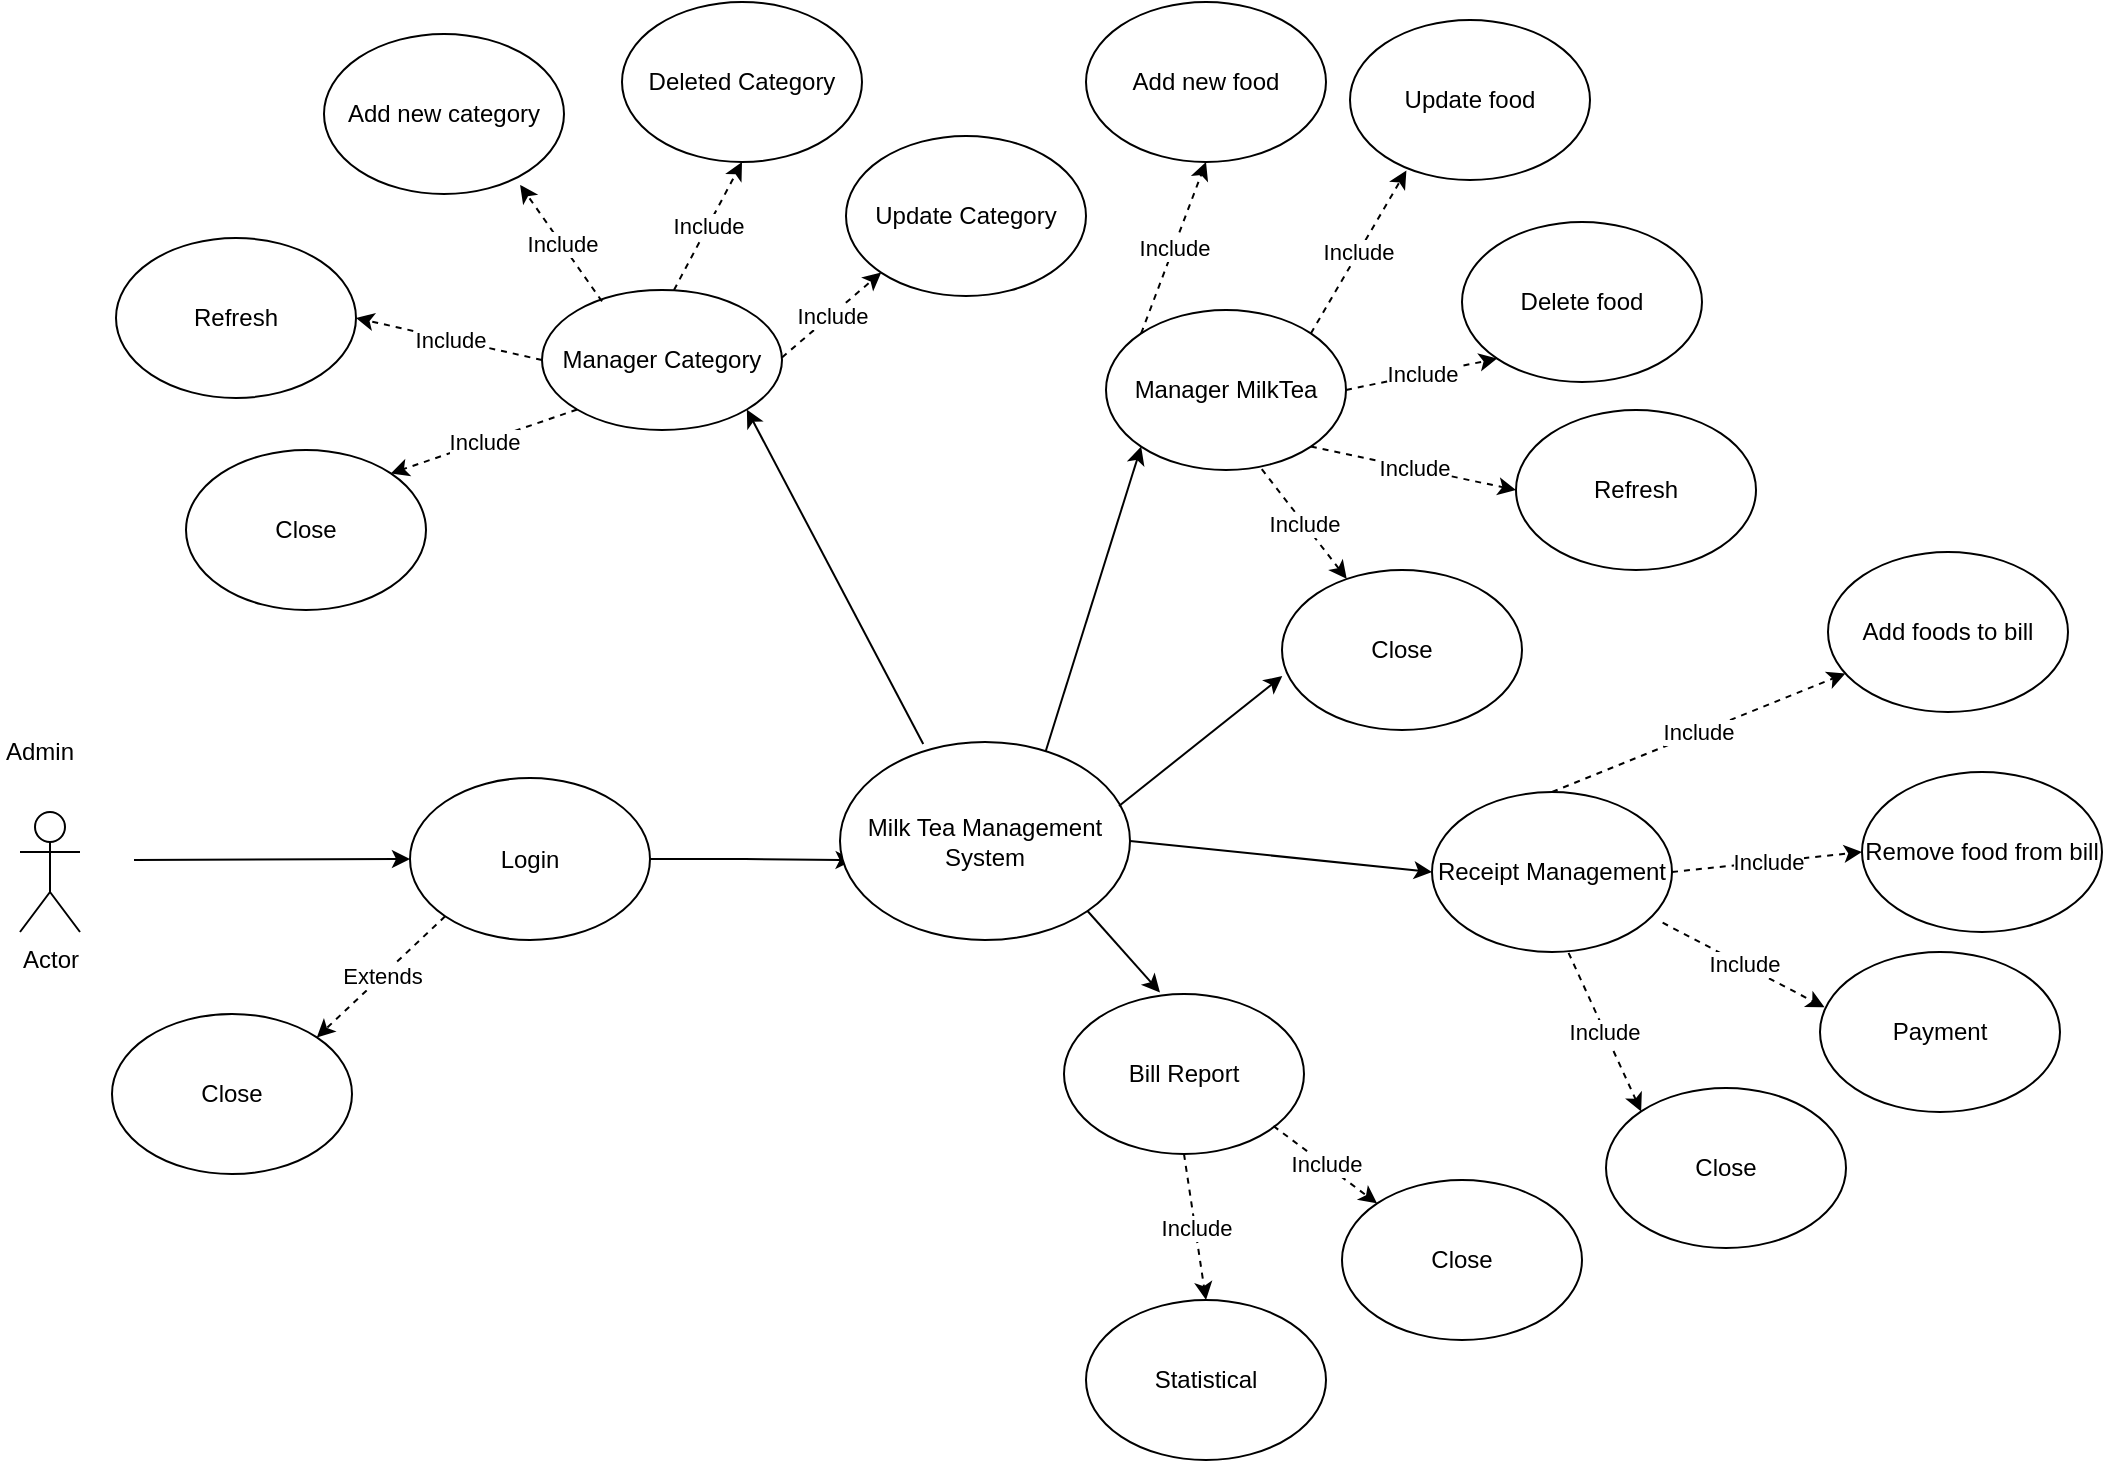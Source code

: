 <mxfile version="14.5.1" type="github">
  <diagram id="WR0fnqzpUvogeY7HLXCb" name="Page-1">
    <mxGraphModel dx="1424" dy="841" grid="0" gridSize="10" guides="1" tooltips="1" connect="1" arrows="1" fold="1" page="1" pageScale="1" pageWidth="1169" pageHeight="1654" math="0" shadow="0">
      <root>
        <mxCell id="0" />
        <mxCell id="1" parent="0" />
        <mxCell id="ZEzgqD3dTgIoIWU3gzUH-41" value="Actor" style="shape=umlActor;verticalLabelPosition=bottom;verticalAlign=top;html=1;outlineConnect=0;" parent="1" vertex="1">
          <mxGeometry x="51" y="1224" width="30" height="60" as="geometry" />
        </mxCell>
        <mxCell id="jiIVkECfn5aKBiefjf44-35" style="edgeStyle=orthogonalEdgeStyle;rounded=0;orthogonalLoop=1;jettySize=auto;html=1;exitX=1;exitY=0.5;exitDx=0;exitDy=0;entryX=0.047;entryY=0.597;entryDx=0;entryDy=0;entryPerimeter=0;" edge="1" parent="1" source="ZEzgqD3dTgIoIWU3gzUH-43" target="jiIVkECfn5aKBiefjf44-34">
          <mxGeometry relative="1" as="geometry" />
        </mxCell>
        <mxCell id="ZEzgqD3dTgIoIWU3gzUH-43" value="Login" style="ellipse;whiteSpace=wrap;html=1;" parent="1" vertex="1">
          <mxGeometry x="246" y="1207" width="120" height="81" as="geometry" />
        </mxCell>
        <mxCell id="ZEzgqD3dTgIoIWU3gzUH-44" value="Manager MilkTea" style="ellipse;whiteSpace=wrap;html=1;" parent="1" vertex="1">
          <mxGeometry x="594" y="973" width="120" height="80" as="geometry" />
        </mxCell>
        <mxCell id="ZEzgqD3dTgIoIWU3gzUH-49" value="" style="endArrow=classic;html=1;entryX=0;entryY=1;entryDx=0;entryDy=0;exitX=0.709;exitY=0.048;exitDx=0;exitDy=0;exitPerimeter=0;" parent="1" target="ZEzgqD3dTgIoIWU3gzUH-44" edge="1" source="jiIVkECfn5aKBiefjf44-34">
          <mxGeometry width="50" height="50" relative="1" as="geometry">
            <mxPoint x="564" y="1155" as="sourcePoint" />
            <mxPoint x="437" y="1184" as="targetPoint" />
          </mxGeometry>
        </mxCell>
        <mxCell id="ZEzgqD3dTgIoIWU3gzUH-56" value="Update food" style="ellipse;whiteSpace=wrap;html=1;" parent="1" vertex="1">
          <mxGeometry x="716" y="828" width="120" height="80" as="geometry" />
        </mxCell>
        <mxCell id="ZEzgqD3dTgIoIWU3gzUH-57" value="Delete food" style="ellipse;whiteSpace=wrap;html=1;" parent="1" vertex="1">
          <mxGeometry x="772" y="929" width="120" height="80" as="geometry" />
        </mxCell>
        <mxCell id="ZEzgqD3dTgIoIWU3gzUH-58" value="Add new food" style="ellipse;whiteSpace=wrap;html=1;" parent="1" vertex="1">
          <mxGeometry x="584" y="819" width="120" height="80" as="geometry" />
        </mxCell>
        <mxCell id="_EkDEBfy_FiJQWjqEdkb-1" value="Include" style="endArrow=classic;html=1;entryX=0.5;entryY=1;entryDx=0;entryDy=0;exitX=0;exitY=0;exitDx=0;exitDy=0;dashed=1;" parent="1" source="ZEzgqD3dTgIoIWU3gzUH-44" target="ZEzgqD3dTgIoIWU3gzUH-58" edge="1">
          <mxGeometry width="50" height="50" relative="1" as="geometry">
            <mxPoint x="387" y="914" as="sourcePoint" />
            <mxPoint x="537" y="914" as="targetPoint" />
          </mxGeometry>
        </mxCell>
        <mxCell id="_EkDEBfy_FiJQWjqEdkb-2" value="Include" style="endArrow=classic;html=1;entryX=0.235;entryY=0.94;entryDx=0;entryDy=0;exitX=1;exitY=0;exitDx=0;exitDy=0;dashed=1;entryPerimeter=0;" parent="1" source="ZEzgqD3dTgIoIWU3gzUH-44" target="ZEzgqD3dTgIoIWU3gzUH-56" edge="1">
          <mxGeometry width="50" height="50" relative="1" as="geometry">
            <mxPoint x="577" y="914" as="sourcePoint" />
            <mxPoint x="727" y="914" as="targetPoint" />
          </mxGeometry>
        </mxCell>
        <mxCell id="_EkDEBfy_FiJQWjqEdkb-3" value="Include" style="endArrow=classic;html=1;entryX=0;entryY=1;entryDx=0;entryDy=0;exitX=1;exitY=0.5;exitDx=0;exitDy=0;dashed=1;" parent="1" source="ZEzgqD3dTgIoIWU3gzUH-44" target="ZEzgqD3dTgIoIWU3gzUH-57" edge="1">
          <mxGeometry width="50" height="50" relative="1" as="geometry">
            <mxPoint x="757" y="1003.5" as="sourcePoint" />
            <mxPoint x="907" y="1003.5" as="targetPoint" />
          </mxGeometry>
        </mxCell>
        <mxCell id="K3Wm1dJaWriowburXV3m-1" value="Admin" style="text;html=1;strokeColor=none;fillColor=none;align=center;verticalAlign=middle;whiteSpace=wrap;rounded=0;" parent="1" vertex="1">
          <mxGeometry x="41" y="1184" width="40" height="20" as="geometry" />
        </mxCell>
        <mxCell id="Fly2N4VJo_kIdEsInrdJ-1" value="Receipt Management" style="ellipse;whiteSpace=wrap;html=1;" parent="1" vertex="1">
          <mxGeometry x="757" y="1214" width="120" height="80" as="geometry" />
        </mxCell>
        <mxCell id="Fly2N4VJo_kIdEsInrdJ-2" value="Remove food from bill" style="ellipse;whiteSpace=wrap;html=1;" parent="1" vertex="1">
          <mxGeometry x="972" y="1204" width="120" height="80" as="geometry" />
        </mxCell>
        <mxCell id="Fly2N4VJo_kIdEsInrdJ-4" value="Add foods to bill" style="ellipse;whiteSpace=wrap;html=1;" parent="1" vertex="1">
          <mxGeometry x="955" y="1094" width="120" height="80" as="geometry" />
        </mxCell>
        <mxCell id="Fly2N4VJo_kIdEsInrdJ-5" value="Include" style="endArrow=classic;html=1;exitX=0.5;exitY=0;exitDx=0;exitDy=0;dashed=1;" parent="1" source="Fly2N4VJo_kIdEsInrdJ-1" target="Fly2N4VJo_kIdEsInrdJ-4" edge="1">
          <mxGeometry width="50" height="50" relative="1" as="geometry">
            <mxPoint x="666" y="1089" as="sourcePoint" />
            <mxPoint x="816" y="1089" as="targetPoint" />
          </mxGeometry>
        </mxCell>
        <mxCell id="Fly2N4VJo_kIdEsInrdJ-6" value="Include" style="endArrow=classic;html=1;entryX=0;entryY=0.5;entryDx=0;entryDy=0;exitX=1;exitY=0.5;exitDx=0;exitDy=0;dashed=1;" parent="1" source="Fly2N4VJo_kIdEsInrdJ-1" target="Fly2N4VJo_kIdEsInrdJ-2" edge="1">
          <mxGeometry width="50" height="50" relative="1" as="geometry">
            <mxPoint x="856" y="1089" as="sourcePoint" />
            <mxPoint x="1006" y="1089" as="targetPoint" />
          </mxGeometry>
        </mxCell>
        <mxCell id="Fly2N4VJo_kIdEsInrdJ-11" value="Bill Report" style="ellipse;whiteSpace=wrap;html=1;" parent="1" vertex="1">
          <mxGeometry x="573" y="1315" width="120" height="80" as="geometry" />
        </mxCell>
        <mxCell id="jiIVkECfn5aKBiefjf44-1" value="Manager Category" style="ellipse;whiteSpace=wrap;html=1;" vertex="1" parent="1">
          <mxGeometry x="312" y="963" width="120" height="70" as="geometry" />
        </mxCell>
        <mxCell id="jiIVkECfn5aKBiefjf44-3" value="Add new category" style="ellipse;whiteSpace=wrap;html=1;" vertex="1" parent="1">
          <mxGeometry x="203" y="835" width="120" height="80" as="geometry" />
        </mxCell>
        <mxCell id="jiIVkECfn5aKBiefjf44-4" value="Deleted Category" style="ellipse;whiteSpace=wrap;html=1;" vertex="1" parent="1">
          <mxGeometry x="352" y="819" width="120" height="80" as="geometry" />
        </mxCell>
        <mxCell id="jiIVkECfn5aKBiefjf44-5" value="Update Category" style="ellipse;whiteSpace=wrap;html=1;" vertex="1" parent="1">
          <mxGeometry x="464" y="886" width="120" height="80" as="geometry" />
        </mxCell>
        <mxCell id="jiIVkECfn5aKBiefjf44-8" value="Include" style="endArrow=classic;html=1;entryX=0;entryY=1;entryDx=0;entryDy=0;exitX=0;exitY=0;exitDx=0;exitDy=0;dashed=1;" edge="1" parent="1" target="jiIVkECfn5aKBiefjf44-5">
          <mxGeometry width="50" height="50" relative="1" as="geometry">
            <mxPoint x="432.004" y="996.716" as="sourcePoint" />
            <mxPoint x="464.43" y="911" as="targetPoint" />
          </mxGeometry>
        </mxCell>
        <mxCell id="jiIVkECfn5aKBiefjf44-9" value="Include" style="endArrow=classic;html=1;entryX=0.5;entryY=1;entryDx=0;entryDy=0;exitX=0;exitY=0;exitDx=0;exitDy=0;dashed=1;" edge="1" parent="1" target="jiIVkECfn5aKBiefjf44-4">
          <mxGeometry width="50" height="50" relative="1" as="geometry">
            <mxPoint x="378.004" y="962.996" as="sourcePoint" />
            <mxPoint x="410.43" y="877.28" as="targetPoint" />
          </mxGeometry>
        </mxCell>
        <mxCell id="jiIVkECfn5aKBiefjf44-10" value="Include" style="endArrow=classic;html=1;entryX=0.817;entryY=0.943;entryDx=0;entryDy=0;exitX=0;exitY=0;exitDx=0;exitDy=0;dashed=1;entryPerimeter=0;" edge="1" parent="1" target="jiIVkECfn5aKBiefjf44-3">
          <mxGeometry width="50" height="50" relative="1" as="geometry">
            <mxPoint x="342.004" y="968.716" as="sourcePoint" />
            <mxPoint x="374.43" y="883" as="targetPoint" />
          </mxGeometry>
        </mxCell>
        <mxCell id="jiIVkECfn5aKBiefjf44-11" value="Refresh" style="ellipse;whiteSpace=wrap;html=1;" vertex="1" parent="1">
          <mxGeometry x="799" y="1023" width="120" height="80" as="geometry" />
        </mxCell>
        <mxCell id="jiIVkECfn5aKBiefjf44-12" value="Include" style="endArrow=classic;html=1;entryX=0;entryY=0.5;entryDx=0;entryDy=0;exitX=1;exitY=1;exitDx=0;exitDy=0;dashed=1;" edge="1" parent="1" source="ZEzgqD3dTgIoIWU3gzUH-44" target="jiIVkECfn5aKBiefjf44-11">
          <mxGeometry width="50" height="50" relative="1" as="geometry">
            <mxPoint x="724" y="1023" as="sourcePoint" />
            <mxPoint x="799.574" y="1007.284" as="targetPoint" />
          </mxGeometry>
        </mxCell>
        <mxCell id="jiIVkECfn5aKBiefjf44-13" value="Close" style="ellipse;whiteSpace=wrap;html=1;" vertex="1" parent="1">
          <mxGeometry x="682" y="1103" width="120" height="80" as="geometry" />
        </mxCell>
        <mxCell id="jiIVkECfn5aKBiefjf44-14" value="Include" style="endArrow=classic;html=1;exitX=0.649;exitY=0.994;exitDx=0;exitDy=0;dashed=1;exitPerimeter=0;" edge="1" parent="1" source="ZEzgqD3dTgIoIWU3gzUH-44" target="jiIVkECfn5aKBiefjf44-13">
          <mxGeometry width="50" height="50" relative="1" as="geometry">
            <mxPoint x="706.426" y="1051.284" as="sourcePoint" />
            <mxPoint x="809" y="1073" as="targetPoint" />
          </mxGeometry>
        </mxCell>
        <mxCell id="jiIVkECfn5aKBiefjf44-15" value="Refresh" style="ellipse;whiteSpace=wrap;html=1;" vertex="1" parent="1">
          <mxGeometry x="99" y="937" width="120" height="80" as="geometry" />
        </mxCell>
        <mxCell id="jiIVkECfn5aKBiefjf44-16" value="Close" style="ellipse;whiteSpace=wrap;html=1;" vertex="1" parent="1">
          <mxGeometry x="134" y="1043" width="120" height="80" as="geometry" />
        </mxCell>
        <mxCell id="jiIVkECfn5aKBiefjf44-17" value="Include" style="endArrow=classic;html=1;entryX=1;entryY=0.5;entryDx=0;entryDy=0;exitX=0;exitY=0.5;exitDx=0;exitDy=0;dashed=1;" edge="1" parent="1" source="jiIVkECfn5aKBiefjf44-1" target="jiIVkECfn5aKBiefjf44-15">
          <mxGeometry width="50" height="50" relative="1" as="geometry">
            <mxPoint x="352.004" y="978.716" as="sourcePoint" />
            <mxPoint x="311.04" y="920.44" as="targetPoint" />
          </mxGeometry>
        </mxCell>
        <mxCell id="jiIVkECfn5aKBiefjf44-18" value="Include" style="endArrow=classic;html=1;entryX=1;entryY=0;entryDx=0;entryDy=0;exitX=0;exitY=1;exitDx=0;exitDy=0;dashed=1;" edge="1" parent="1" source="jiIVkECfn5aKBiefjf44-1" target="jiIVkECfn5aKBiefjf44-16">
          <mxGeometry width="50" height="50" relative="1" as="geometry">
            <mxPoint x="362.004" y="988.716" as="sourcePoint" />
            <mxPoint x="321.04" y="930.44" as="targetPoint" />
          </mxGeometry>
        </mxCell>
        <mxCell id="jiIVkECfn5aKBiefjf44-20" value="Close" style="ellipse;whiteSpace=wrap;html=1;" vertex="1" parent="1">
          <mxGeometry x="97" y="1325" width="120" height="80" as="geometry" />
        </mxCell>
        <mxCell id="jiIVkECfn5aKBiefjf44-21" value="Close" style="ellipse;whiteSpace=wrap;html=1;" vertex="1" parent="1">
          <mxGeometry x="844" y="1362" width="120" height="80" as="geometry" />
        </mxCell>
        <mxCell id="jiIVkECfn5aKBiefjf44-22" value="Include" style="endArrow=classic;html=1;entryX=0;entryY=0;entryDx=0;entryDy=0;exitX=0.569;exitY=1.005;exitDx=0;exitDy=0;dashed=1;exitPerimeter=0;" edge="1" parent="1" source="Fly2N4VJo_kIdEsInrdJ-1" target="jiIVkECfn5aKBiefjf44-21">
          <mxGeometry width="50" height="50" relative="1" as="geometry">
            <mxPoint x="887" y="1264" as="sourcePoint" />
            <mxPoint x="988.0" y="1241" as="targetPoint" />
          </mxGeometry>
        </mxCell>
        <mxCell id="jiIVkECfn5aKBiefjf44-23" value="Payment" style="ellipse;whiteSpace=wrap;html=1;" vertex="1" parent="1">
          <mxGeometry x="951" y="1294" width="120" height="80" as="geometry" />
        </mxCell>
        <mxCell id="jiIVkECfn5aKBiefjf44-24" value="Include" style="endArrow=classic;html=1;entryX=0.019;entryY=0.346;entryDx=0;entryDy=0;exitX=0.961;exitY=0.817;exitDx=0;exitDy=0;dashed=1;exitPerimeter=0;entryPerimeter=0;" edge="1" parent="1" source="Fly2N4VJo_kIdEsInrdJ-1" target="jiIVkECfn5aKBiefjf44-23">
          <mxGeometry width="50" height="50" relative="1" as="geometry">
            <mxPoint x="887" y="1264" as="sourcePoint" />
            <mxPoint x="982" y="1254" as="targetPoint" />
          </mxGeometry>
        </mxCell>
        <mxCell id="jiIVkECfn5aKBiefjf44-25" value="Close" style="ellipse;whiteSpace=wrap;html=1;" vertex="1" parent="1">
          <mxGeometry x="712" y="1408" width="120" height="80" as="geometry" />
        </mxCell>
        <mxCell id="jiIVkECfn5aKBiefjf44-27" value="Include" style="endArrow=classic;html=1;entryX=0;entryY=0;entryDx=0;entryDy=0;exitX=0.569;exitY=1.005;exitDx=0;exitDy=0;dashed=1;exitPerimeter=0;" edge="1" parent="1" target="jiIVkECfn5aKBiefjf44-25">
          <mxGeometry width="50" height="50" relative="1" as="geometry">
            <mxPoint x="677.71" y="1381.0" as="sourcePoint" />
            <mxPoint x="714.004" y="1460.316" as="targetPoint" />
          </mxGeometry>
        </mxCell>
        <mxCell id="jiIVkECfn5aKBiefjf44-28" value="Statistical" style="ellipse;whiteSpace=wrap;html=1;" vertex="1" parent="1">
          <mxGeometry x="584" y="1468" width="120" height="80" as="geometry" />
        </mxCell>
        <mxCell id="jiIVkECfn5aKBiefjf44-31" value="Include" style="endArrow=classic;html=1;entryX=0.5;entryY=0;entryDx=0;entryDy=0;exitX=0.5;exitY=1;exitDx=0;exitDy=0;dashed=1;" edge="1" parent="1" source="Fly2N4VJo_kIdEsInrdJ-11" target="jiIVkECfn5aKBiefjf44-28">
          <mxGeometry width="50" height="50" relative="1" as="geometry">
            <mxPoint x="687.71" y="1391" as="sourcePoint" />
            <mxPoint x="739.574" y="1429.716" as="targetPoint" />
          </mxGeometry>
        </mxCell>
        <mxCell id="jiIVkECfn5aKBiefjf44-32" value="" style="endArrow=classic;html=1;entryX=0;entryY=0.5;entryDx=0;entryDy=0;" edge="1" parent="1" target="ZEzgqD3dTgIoIWU3gzUH-43">
          <mxGeometry width="50" height="50" relative="1" as="geometry">
            <mxPoint x="108" y="1248" as="sourcePoint" />
            <mxPoint x="320.574" y="1107.004" as="targetPoint" />
          </mxGeometry>
        </mxCell>
        <mxCell id="jiIVkECfn5aKBiefjf44-33" value="Extends" style="endArrow=classic;html=1;entryX=1;entryY=0;entryDx=0;entryDy=0;exitX=0;exitY=1;exitDx=0;exitDy=0;dashed=1;" edge="1" parent="1" source="ZEzgqD3dTgIoIWU3gzUH-43" target="jiIVkECfn5aKBiefjf44-20">
          <mxGeometry width="50" height="50" relative="1" as="geometry">
            <mxPoint x="643.0" y="1405" as="sourcePoint" />
            <mxPoint x="654" y="1478" as="targetPoint" />
          </mxGeometry>
        </mxCell>
        <mxCell id="jiIVkECfn5aKBiefjf44-34" value="Milk Tea Management System" style="ellipse;whiteSpace=wrap;html=1;" vertex="1" parent="1">
          <mxGeometry x="461" y="1189" width="145" height="99" as="geometry" />
        </mxCell>
        <mxCell id="jiIVkECfn5aKBiefjf44-36" value="" style="endArrow=classic;html=1;entryX=1;entryY=1;entryDx=0;entryDy=0;exitX=0.287;exitY=0.01;exitDx=0;exitDy=0;exitPerimeter=0;" edge="1" parent="1" source="jiIVkECfn5aKBiefjf44-34" target="jiIVkECfn5aKBiefjf44-1">
          <mxGeometry width="50" height="50" relative="1" as="geometry">
            <mxPoint x="553.805" y="1203.752" as="sourcePoint" />
            <mxPoint x="621.574" y="1051.284" as="targetPoint" />
          </mxGeometry>
        </mxCell>
        <mxCell id="jiIVkECfn5aKBiefjf44-37" value="" style="endArrow=classic;html=1;entryX=0.001;entryY=0.663;entryDx=0;entryDy=0;exitX=0.962;exitY=0.323;exitDx=0;exitDy=0;exitPerimeter=0;entryPerimeter=0;" edge="1" parent="1" source="jiIVkECfn5aKBiefjf44-34" target="jiIVkECfn5aKBiefjf44-13">
          <mxGeometry width="50" height="50" relative="1" as="geometry">
            <mxPoint x="553.805" y="1203.752" as="sourcePoint" />
            <mxPoint x="621.574" y="1051.284" as="targetPoint" />
          </mxGeometry>
        </mxCell>
        <mxCell id="jiIVkECfn5aKBiefjf44-38" value="" style="endArrow=classic;html=1;entryX=0;entryY=0.5;entryDx=0;entryDy=0;exitX=1;exitY=0.5;exitDx=0;exitDy=0;" edge="1" parent="1" source="jiIVkECfn5aKBiefjf44-34" target="Fly2N4VJo_kIdEsInrdJ-1">
          <mxGeometry width="50" height="50" relative="1" as="geometry">
            <mxPoint x="590.49" y="1222.562" as="sourcePoint" />
            <mxPoint x="692.12" y="1166.04" as="targetPoint" />
          </mxGeometry>
        </mxCell>
        <mxCell id="jiIVkECfn5aKBiefjf44-39" value="" style="endArrow=classic;html=1;exitX=1;exitY=1;exitDx=0;exitDy=0;entryX=0.4;entryY=-0.01;entryDx=0;entryDy=0;entryPerimeter=0;" edge="1" parent="1" source="jiIVkECfn5aKBiefjf44-34" target="Fly2N4VJo_kIdEsInrdJ-11">
          <mxGeometry width="50" height="50" relative="1" as="geometry">
            <mxPoint x="600.49" y="1232.562" as="sourcePoint" />
            <mxPoint x="702.12" y="1176.04" as="targetPoint" />
          </mxGeometry>
        </mxCell>
      </root>
    </mxGraphModel>
  </diagram>
</mxfile>
